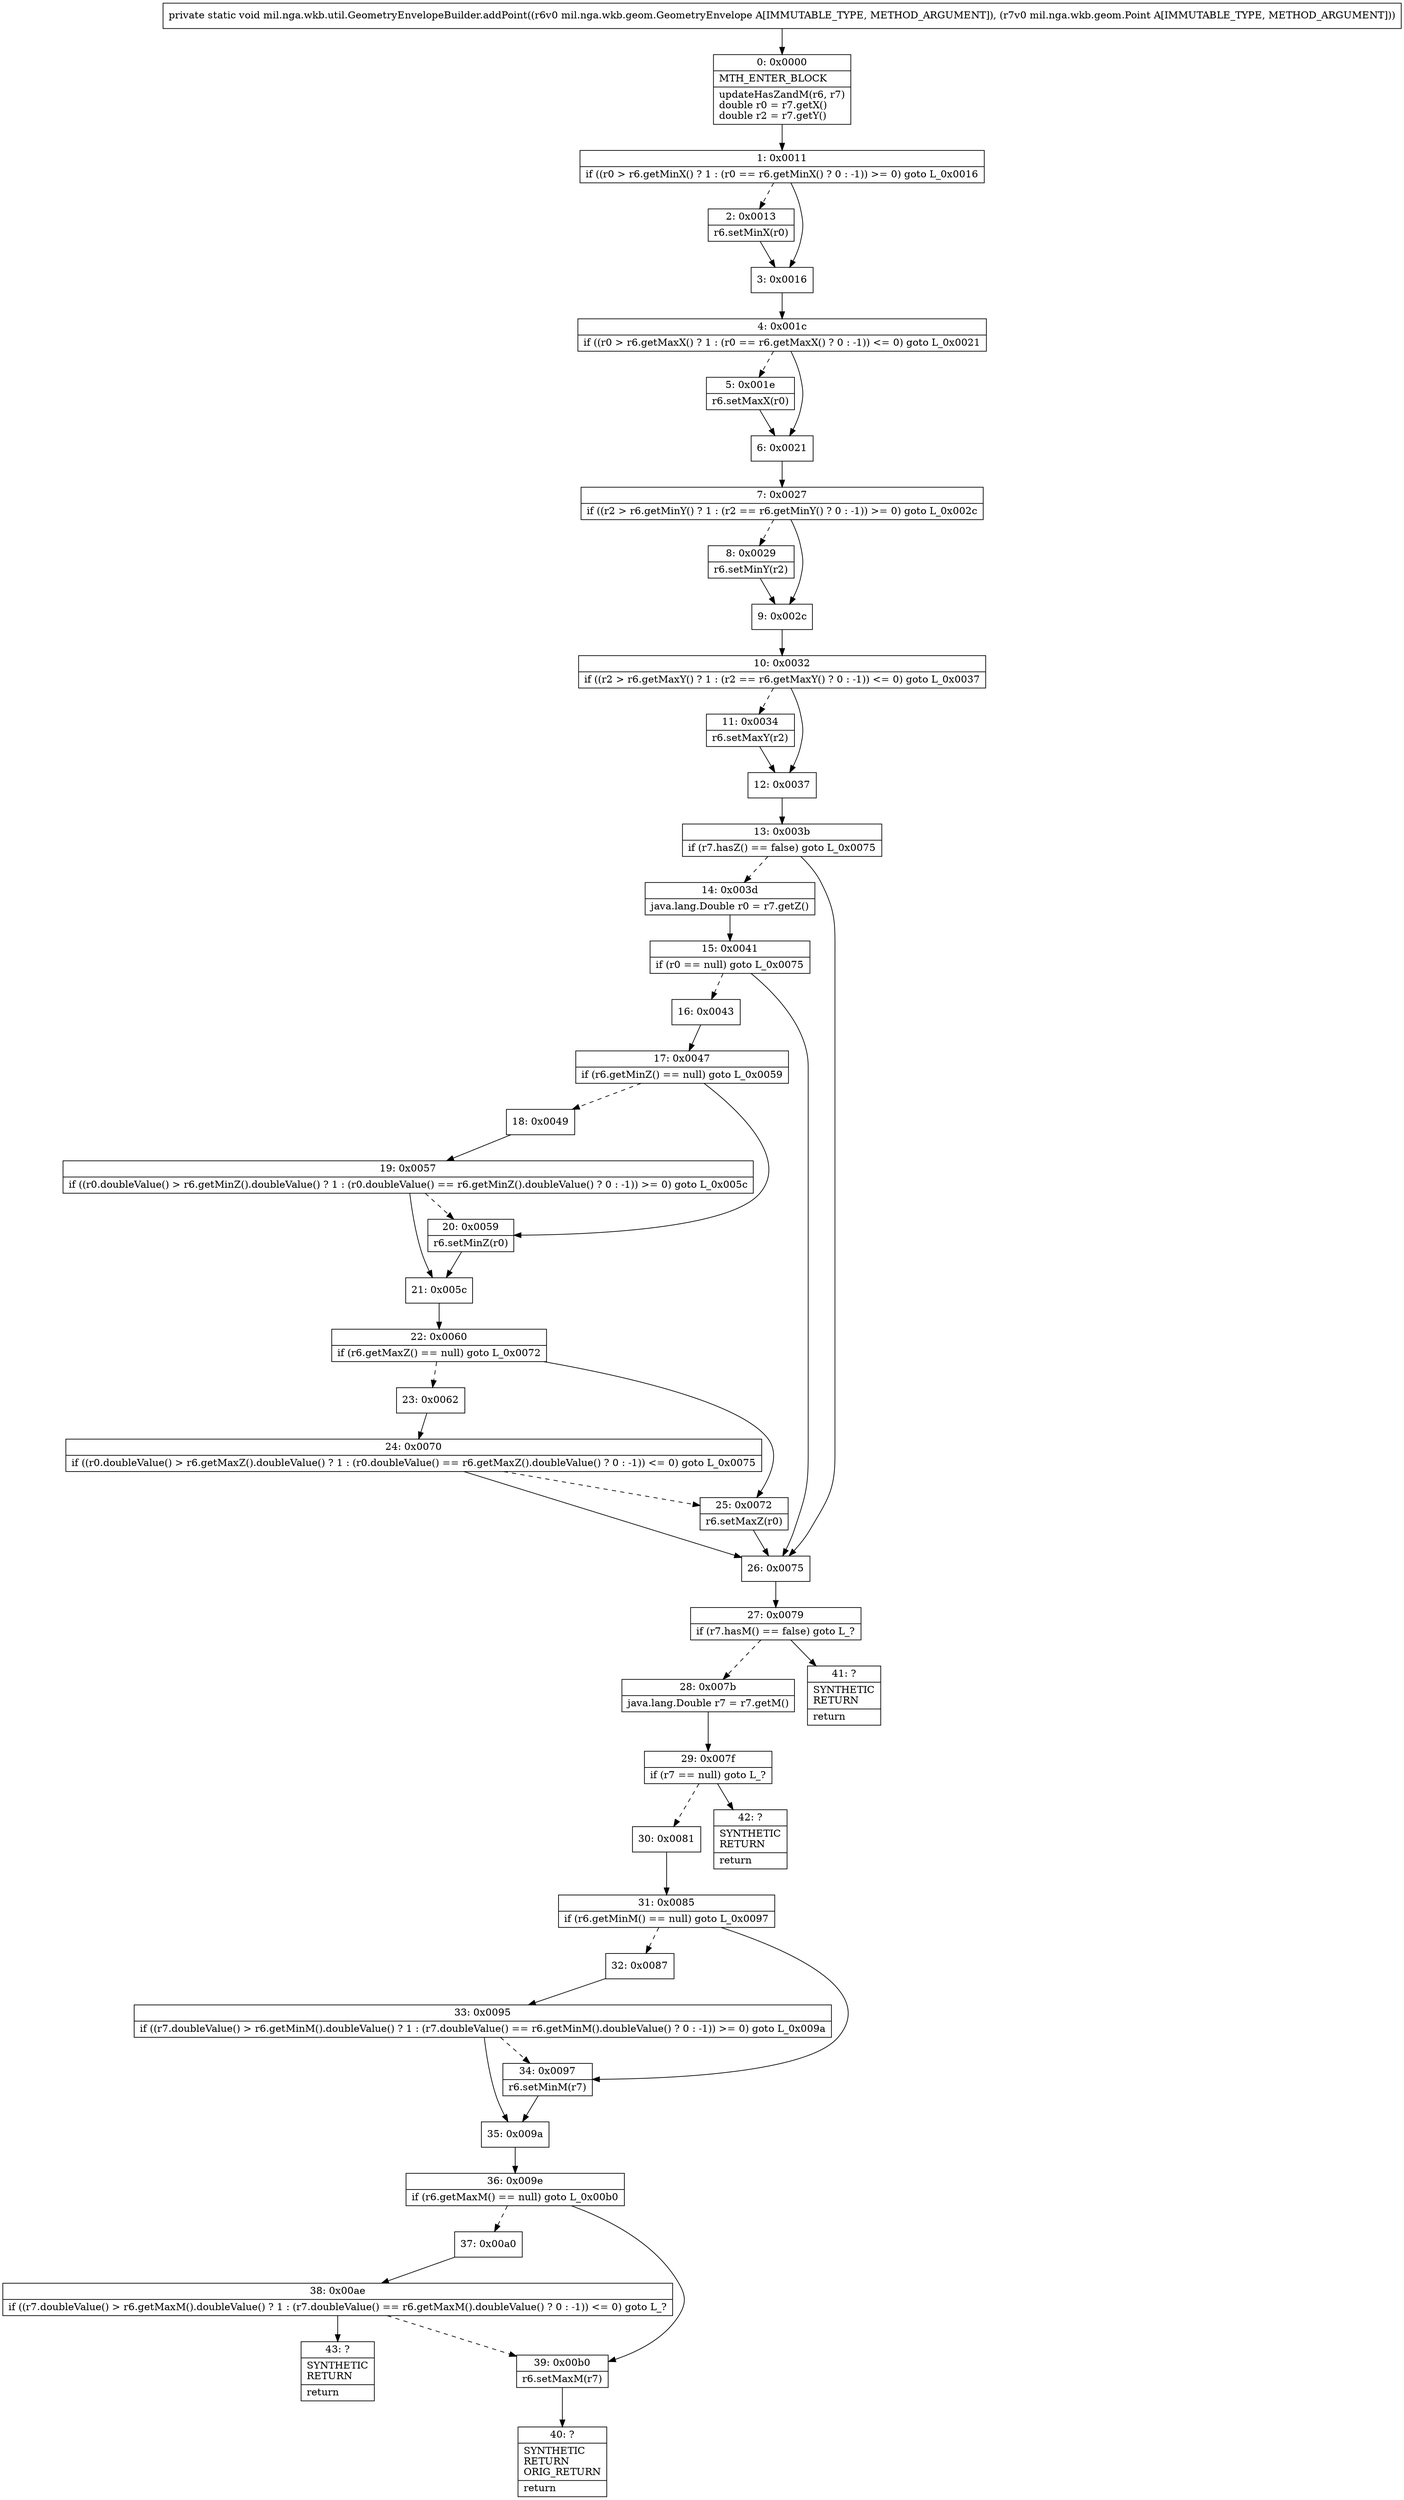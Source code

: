 digraph "CFG formil.nga.wkb.util.GeometryEnvelopeBuilder.addPoint(Lmil\/nga\/wkb\/geom\/GeometryEnvelope;Lmil\/nga\/wkb\/geom\/Point;)V" {
Node_0 [shape=record,label="{0\:\ 0x0000|MTH_ENTER_BLOCK\l|updateHasZandM(r6, r7)\ldouble r0 = r7.getX()\ldouble r2 = r7.getY()\l}"];
Node_1 [shape=record,label="{1\:\ 0x0011|if ((r0 \> r6.getMinX() ? 1 : (r0 == r6.getMinX() ? 0 : \-1)) \>= 0) goto L_0x0016\l}"];
Node_2 [shape=record,label="{2\:\ 0x0013|r6.setMinX(r0)\l}"];
Node_3 [shape=record,label="{3\:\ 0x0016}"];
Node_4 [shape=record,label="{4\:\ 0x001c|if ((r0 \> r6.getMaxX() ? 1 : (r0 == r6.getMaxX() ? 0 : \-1)) \<= 0) goto L_0x0021\l}"];
Node_5 [shape=record,label="{5\:\ 0x001e|r6.setMaxX(r0)\l}"];
Node_6 [shape=record,label="{6\:\ 0x0021}"];
Node_7 [shape=record,label="{7\:\ 0x0027|if ((r2 \> r6.getMinY() ? 1 : (r2 == r6.getMinY() ? 0 : \-1)) \>= 0) goto L_0x002c\l}"];
Node_8 [shape=record,label="{8\:\ 0x0029|r6.setMinY(r2)\l}"];
Node_9 [shape=record,label="{9\:\ 0x002c}"];
Node_10 [shape=record,label="{10\:\ 0x0032|if ((r2 \> r6.getMaxY() ? 1 : (r2 == r6.getMaxY() ? 0 : \-1)) \<= 0) goto L_0x0037\l}"];
Node_11 [shape=record,label="{11\:\ 0x0034|r6.setMaxY(r2)\l}"];
Node_12 [shape=record,label="{12\:\ 0x0037}"];
Node_13 [shape=record,label="{13\:\ 0x003b|if (r7.hasZ() == false) goto L_0x0075\l}"];
Node_14 [shape=record,label="{14\:\ 0x003d|java.lang.Double r0 = r7.getZ()\l}"];
Node_15 [shape=record,label="{15\:\ 0x0041|if (r0 == null) goto L_0x0075\l}"];
Node_16 [shape=record,label="{16\:\ 0x0043}"];
Node_17 [shape=record,label="{17\:\ 0x0047|if (r6.getMinZ() == null) goto L_0x0059\l}"];
Node_18 [shape=record,label="{18\:\ 0x0049}"];
Node_19 [shape=record,label="{19\:\ 0x0057|if ((r0.doubleValue() \> r6.getMinZ().doubleValue() ? 1 : (r0.doubleValue() == r6.getMinZ().doubleValue() ? 0 : \-1)) \>= 0) goto L_0x005c\l}"];
Node_20 [shape=record,label="{20\:\ 0x0059|r6.setMinZ(r0)\l}"];
Node_21 [shape=record,label="{21\:\ 0x005c}"];
Node_22 [shape=record,label="{22\:\ 0x0060|if (r6.getMaxZ() == null) goto L_0x0072\l}"];
Node_23 [shape=record,label="{23\:\ 0x0062}"];
Node_24 [shape=record,label="{24\:\ 0x0070|if ((r0.doubleValue() \> r6.getMaxZ().doubleValue() ? 1 : (r0.doubleValue() == r6.getMaxZ().doubleValue() ? 0 : \-1)) \<= 0) goto L_0x0075\l}"];
Node_25 [shape=record,label="{25\:\ 0x0072|r6.setMaxZ(r0)\l}"];
Node_26 [shape=record,label="{26\:\ 0x0075}"];
Node_27 [shape=record,label="{27\:\ 0x0079|if (r7.hasM() == false) goto L_?\l}"];
Node_28 [shape=record,label="{28\:\ 0x007b|java.lang.Double r7 = r7.getM()\l}"];
Node_29 [shape=record,label="{29\:\ 0x007f|if (r7 == null) goto L_?\l}"];
Node_30 [shape=record,label="{30\:\ 0x0081}"];
Node_31 [shape=record,label="{31\:\ 0x0085|if (r6.getMinM() == null) goto L_0x0097\l}"];
Node_32 [shape=record,label="{32\:\ 0x0087}"];
Node_33 [shape=record,label="{33\:\ 0x0095|if ((r7.doubleValue() \> r6.getMinM().doubleValue() ? 1 : (r7.doubleValue() == r6.getMinM().doubleValue() ? 0 : \-1)) \>= 0) goto L_0x009a\l}"];
Node_34 [shape=record,label="{34\:\ 0x0097|r6.setMinM(r7)\l}"];
Node_35 [shape=record,label="{35\:\ 0x009a}"];
Node_36 [shape=record,label="{36\:\ 0x009e|if (r6.getMaxM() == null) goto L_0x00b0\l}"];
Node_37 [shape=record,label="{37\:\ 0x00a0}"];
Node_38 [shape=record,label="{38\:\ 0x00ae|if ((r7.doubleValue() \> r6.getMaxM().doubleValue() ? 1 : (r7.doubleValue() == r6.getMaxM().doubleValue() ? 0 : \-1)) \<= 0) goto L_?\l}"];
Node_39 [shape=record,label="{39\:\ 0x00b0|r6.setMaxM(r7)\l}"];
Node_40 [shape=record,label="{40\:\ ?|SYNTHETIC\lRETURN\lORIG_RETURN\l|return\l}"];
Node_41 [shape=record,label="{41\:\ ?|SYNTHETIC\lRETURN\l|return\l}"];
Node_42 [shape=record,label="{42\:\ ?|SYNTHETIC\lRETURN\l|return\l}"];
Node_43 [shape=record,label="{43\:\ ?|SYNTHETIC\lRETURN\l|return\l}"];
MethodNode[shape=record,label="{private static void mil.nga.wkb.util.GeometryEnvelopeBuilder.addPoint((r6v0 mil.nga.wkb.geom.GeometryEnvelope A[IMMUTABLE_TYPE, METHOD_ARGUMENT]), (r7v0 mil.nga.wkb.geom.Point A[IMMUTABLE_TYPE, METHOD_ARGUMENT])) }"];
MethodNode -> Node_0;
Node_0 -> Node_1;
Node_1 -> Node_2[style=dashed];
Node_1 -> Node_3;
Node_2 -> Node_3;
Node_3 -> Node_4;
Node_4 -> Node_5[style=dashed];
Node_4 -> Node_6;
Node_5 -> Node_6;
Node_6 -> Node_7;
Node_7 -> Node_8[style=dashed];
Node_7 -> Node_9;
Node_8 -> Node_9;
Node_9 -> Node_10;
Node_10 -> Node_11[style=dashed];
Node_10 -> Node_12;
Node_11 -> Node_12;
Node_12 -> Node_13;
Node_13 -> Node_14[style=dashed];
Node_13 -> Node_26;
Node_14 -> Node_15;
Node_15 -> Node_16[style=dashed];
Node_15 -> Node_26;
Node_16 -> Node_17;
Node_17 -> Node_18[style=dashed];
Node_17 -> Node_20;
Node_18 -> Node_19;
Node_19 -> Node_20[style=dashed];
Node_19 -> Node_21;
Node_20 -> Node_21;
Node_21 -> Node_22;
Node_22 -> Node_23[style=dashed];
Node_22 -> Node_25;
Node_23 -> Node_24;
Node_24 -> Node_25[style=dashed];
Node_24 -> Node_26;
Node_25 -> Node_26;
Node_26 -> Node_27;
Node_27 -> Node_28[style=dashed];
Node_27 -> Node_41;
Node_28 -> Node_29;
Node_29 -> Node_30[style=dashed];
Node_29 -> Node_42;
Node_30 -> Node_31;
Node_31 -> Node_32[style=dashed];
Node_31 -> Node_34;
Node_32 -> Node_33;
Node_33 -> Node_34[style=dashed];
Node_33 -> Node_35;
Node_34 -> Node_35;
Node_35 -> Node_36;
Node_36 -> Node_37[style=dashed];
Node_36 -> Node_39;
Node_37 -> Node_38;
Node_38 -> Node_39[style=dashed];
Node_38 -> Node_43;
Node_39 -> Node_40;
}

